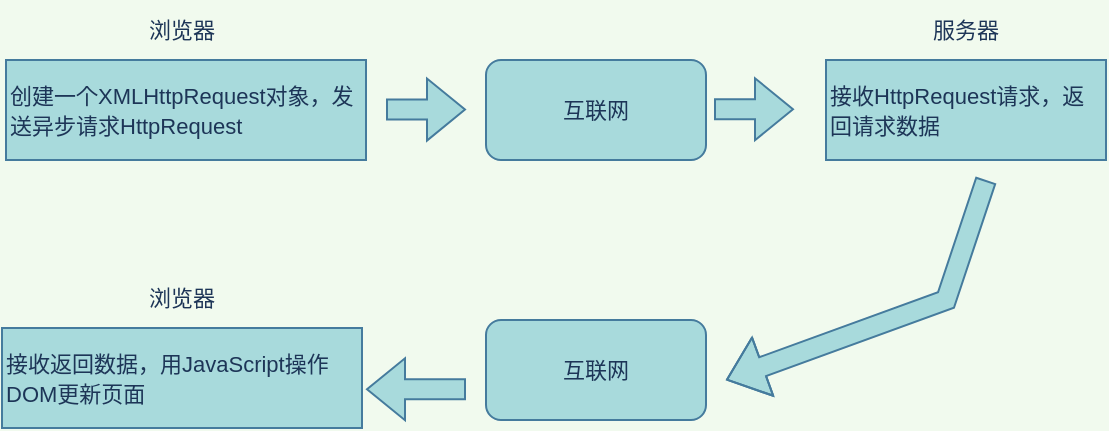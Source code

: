 <mxfile version="20.2.7" type="github">
  <diagram id="v-qRLMslbTEvWf8Ciqw4" name="第 1 页">
    <mxGraphModel dx="770" dy="472" grid="1" gridSize="10" guides="1" tooltips="1" connect="1" arrows="1" fold="1" page="1" pageScale="1" pageWidth="827" pageHeight="1169" background="#F1FAEE" math="0" shadow="0">
      <root>
        <mxCell id="0" />
        <mxCell id="1" parent="0" />
        <mxCell id="2Vc_aA5SIwbYCuAOVpnE-1" value="&lt;font style=&quot;font-size: 11px;&quot;&gt;创建一个XMLHttpRequest对象，发送异步请求HttpRequest&lt;/font&gt;" style="whiteSpace=wrap;html=1;fontColor=#1D3557;strokeColor=#457B9D;fillColor=#A8DADC;align=left;" vertex="1" parent="1">
          <mxGeometry x="20" y="80" width="180" height="50" as="geometry" />
        </mxCell>
        <mxCell id="2Vc_aA5SIwbYCuAOVpnE-2" value="" style="shape=flexArrow;endArrow=classic;html=1;rounded=0;fontSize=11;fontColor=#1D3557;strokeColor=#457B9D;fillColor=#A8DADC;" edge="1" parent="1">
          <mxGeometry width="50" height="50" relative="1" as="geometry">
            <mxPoint x="210" y="104.77" as="sourcePoint" />
            <mxPoint x="250" y="104.77" as="targetPoint" />
          </mxGeometry>
        </mxCell>
        <mxCell id="2Vc_aA5SIwbYCuAOVpnE-3" value="互联网" style="rounded=1;whiteSpace=wrap;html=1;fontSize=11;fontColor=#1D3557;strokeColor=#457B9D;fillColor=#A8DADC;" vertex="1" parent="1">
          <mxGeometry x="260" y="80" width="110" height="50" as="geometry" />
        </mxCell>
        <mxCell id="2Vc_aA5SIwbYCuAOVpnE-4" value="&lt;font style=&quot;font-size: 11px;&quot;&gt;接收HttpRequest请求，返回请求数据&lt;/font&gt;" style="whiteSpace=wrap;html=1;fontColor=#1D3557;strokeColor=#457B9D;fillColor=#A8DADC;align=left;" vertex="1" parent="1">
          <mxGeometry x="430" y="80" width="140" height="50" as="geometry" />
        </mxCell>
        <mxCell id="2Vc_aA5SIwbYCuAOVpnE-5" value="" style="shape=flexArrow;endArrow=classic;html=1;rounded=0;fontSize=11;fontColor=#1D3557;strokeColor=#457B9D;fillColor=#A8DADC;" edge="1" parent="1">
          <mxGeometry width="50" height="50" relative="1" as="geometry">
            <mxPoint x="374" y="104.62" as="sourcePoint" />
            <mxPoint x="414" y="104.62" as="targetPoint" />
            <Array as="points">
              <mxPoint x="374" y="104.85" />
            </Array>
          </mxGeometry>
        </mxCell>
        <mxCell id="2Vc_aA5SIwbYCuAOVpnE-6" value="互联网" style="rounded=1;whiteSpace=wrap;html=1;fontSize=11;fontColor=#1D3557;strokeColor=#457B9D;fillColor=#A8DADC;" vertex="1" parent="1">
          <mxGeometry x="260" y="210" width="110" height="50" as="geometry" />
        </mxCell>
        <mxCell id="2Vc_aA5SIwbYCuAOVpnE-7" value="" style="shape=flexArrow;endArrow=classic;html=1;rounded=0;fontSize=11;fontColor=#1D3557;strokeColor=#457B9D;fillColor=#A8DADC;" edge="1" parent="1">
          <mxGeometry width="50" height="50" relative="1" as="geometry">
            <mxPoint x="510" y="140" as="sourcePoint" />
            <mxPoint x="380" y="240" as="targetPoint" />
            <Array as="points">
              <mxPoint x="490" y="200" />
            </Array>
          </mxGeometry>
        </mxCell>
        <mxCell id="2Vc_aA5SIwbYCuAOVpnE-8" value="&lt;font style=&quot;font-size: 11px;&quot;&gt;接收返回数据，用JavaScript操作DOM更新页面&lt;/font&gt;" style="whiteSpace=wrap;html=1;fontColor=#1D3557;strokeColor=#457B9D;fillColor=#A8DADC;align=left;" vertex="1" parent="1">
          <mxGeometry x="18" y="214" width="180" height="50" as="geometry" />
        </mxCell>
        <mxCell id="2Vc_aA5SIwbYCuAOVpnE-9" value="" style="shape=flexArrow;endArrow=classic;html=1;rounded=0;fontSize=11;fontColor=#1D3557;strokeColor=#457B9D;fillColor=#A8DADC;" edge="1" parent="1">
          <mxGeometry width="50" height="50" relative="1" as="geometry">
            <mxPoint x="250" y="244.62" as="sourcePoint" />
            <mxPoint x="200" y="244.62" as="targetPoint" />
          </mxGeometry>
        </mxCell>
        <mxCell id="2Vc_aA5SIwbYCuAOVpnE-10" value="浏览器" style="text;html=1;strokeColor=none;fillColor=none;align=center;verticalAlign=middle;whiteSpace=wrap;rounded=0;fontSize=11;fontColor=#1D3557;" vertex="1" parent="1">
          <mxGeometry x="78" y="50" width="60" height="30" as="geometry" />
        </mxCell>
        <mxCell id="2Vc_aA5SIwbYCuAOVpnE-11" value="浏览器" style="text;html=1;strokeColor=none;fillColor=none;align=center;verticalAlign=middle;whiteSpace=wrap;rounded=0;fontSize=11;fontColor=#1D3557;" vertex="1" parent="1">
          <mxGeometry x="78" y="184" width="60" height="30" as="geometry" />
        </mxCell>
        <mxCell id="2Vc_aA5SIwbYCuAOVpnE-12" value="服务器" style="text;html=1;strokeColor=none;fillColor=none;align=center;verticalAlign=middle;whiteSpace=wrap;rounded=0;fontSize=11;fontColor=#1D3557;" vertex="1" parent="1">
          <mxGeometry x="470" y="50" width="60" height="30" as="geometry" />
        </mxCell>
      </root>
    </mxGraphModel>
  </diagram>
</mxfile>
